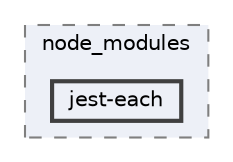 digraph "pkiclassroomrescheduler/src/main/frontend/node_modules/jest-each"
{
 // LATEX_PDF_SIZE
  bgcolor="transparent";
  edge [fontname=Helvetica,fontsize=10,labelfontname=Helvetica,labelfontsize=10];
  node [fontname=Helvetica,fontsize=10,shape=box,height=0.2,width=0.4];
  compound=true
  subgraph clusterdir_72953eda66ccb3a2722c28e1c3e6c23b {
    graph [ bgcolor="#edf0f7", pencolor="grey50", label="node_modules", fontname=Helvetica,fontsize=10 style="filled,dashed", URL="dir_72953eda66ccb3a2722c28e1c3e6c23b.html",tooltip=""]
  dir_14167c90aa55cf63eecc25b1aa458968 [label="jest-each", fillcolor="#edf0f7", color="grey25", style="filled,bold", URL="dir_14167c90aa55cf63eecc25b1aa458968.html",tooltip=""];
  }
}
